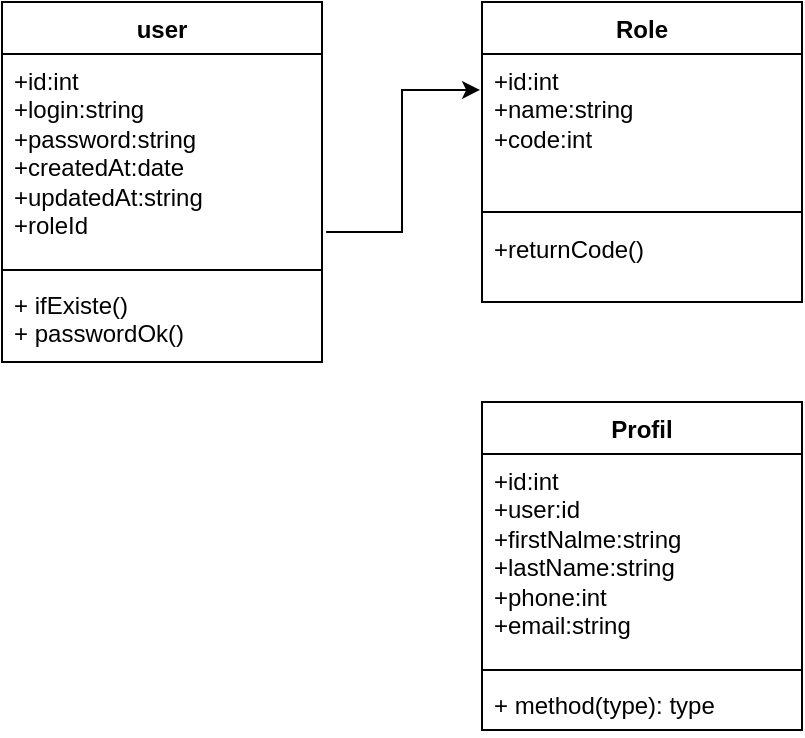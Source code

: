 <mxfile version="26.0.1">
  <diagram name="Page-1" id="LXkwv8Eleto9B9SRbuWE">
    <mxGraphModel dx="1221" dy="733" grid="1" gridSize="10" guides="1" tooltips="1" connect="1" arrows="1" fold="1" page="1" pageScale="1" pageWidth="827" pageHeight="1169" math="0" shadow="0">
      <root>
        <mxCell id="0" />
        <mxCell id="1" parent="0" />
        <mxCell id="fxOWRYQQargrTOBfE-RS-1" value="user" style="swimlane;fontStyle=1;align=center;verticalAlign=top;childLayout=stackLayout;horizontal=1;startSize=26;horizontalStack=0;resizeParent=1;resizeParentMax=0;resizeLast=0;collapsible=1;marginBottom=0;whiteSpace=wrap;html=1;" vertex="1" parent="1">
          <mxGeometry x="80" y="40" width="160" height="180" as="geometry" />
        </mxCell>
        <mxCell id="fxOWRYQQargrTOBfE-RS-2" value="&lt;div&gt;+id:int&lt;/div&gt;&lt;div&gt;+login:string&lt;/div&gt;&lt;div&gt;+password:string&lt;/div&gt;&lt;div&gt;+createdAt:date&lt;/div&gt;&lt;div&gt;+updatedAt:string&lt;br&gt;&lt;/div&gt;&lt;div&gt;+roleId&lt;br&gt;&lt;/div&gt;" style="text;strokeColor=none;fillColor=none;align=left;verticalAlign=top;spacingLeft=4;spacingRight=4;overflow=hidden;rotatable=0;points=[[0,0.5],[1,0.5]];portConstraint=eastwest;whiteSpace=wrap;html=1;" vertex="1" parent="fxOWRYQQargrTOBfE-RS-1">
          <mxGeometry y="26" width="160" height="104" as="geometry" />
        </mxCell>
        <mxCell id="fxOWRYQQargrTOBfE-RS-3" value="" style="line;strokeWidth=1;fillColor=none;align=left;verticalAlign=middle;spacingTop=-1;spacingLeft=3;spacingRight=3;rotatable=0;labelPosition=right;points=[];portConstraint=eastwest;strokeColor=inherit;" vertex="1" parent="fxOWRYQQargrTOBfE-RS-1">
          <mxGeometry y="130" width="160" height="8" as="geometry" />
        </mxCell>
        <mxCell id="fxOWRYQQargrTOBfE-RS-4" value="&lt;div&gt;+ ifExiste()&lt;/div&gt;&lt;div&gt;+ passwordOk()&lt;/div&gt;&lt;div&gt;&lt;br&gt;&lt;/div&gt;" style="text;strokeColor=none;fillColor=none;align=left;verticalAlign=top;spacingLeft=4;spacingRight=4;overflow=hidden;rotatable=0;points=[[0,0.5],[1,0.5]];portConstraint=eastwest;whiteSpace=wrap;html=1;" vertex="1" parent="fxOWRYQQargrTOBfE-RS-1">
          <mxGeometry y="138" width="160" height="42" as="geometry" />
        </mxCell>
        <mxCell id="fxOWRYQQargrTOBfE-RS-15" value="Role" style="swimlane;fontStyle=1;align=center;verticalAlign=top;childLayout=stackLayout;horizontal=1;startSize=26;horizontalStack=0;resizeParent=1;resizeParentMax=0;resizeLast=0;collapsible=1;marginBottom=0;whiteSpace=wrap;html=1;" vertex="1" parent="1">
          <mxGeometry x="320" y="40" width="160" height="150" as="geometry" />
        </mxCell>
        <mxCell id="fxOWRYQQargrTOBfE-RS-16" value="&lt;div&gt;+id:int&lt;/div&gt;&lt;div&gt;+name:string&lt;/div&gt;&lt;div&gt;+code:int&lt;br&gt;&lt;/div&gt;" style="text;strokeColor=none;fillColor=none;align=left;verticalAlign=top;spacingLeft=4;spacingRight=4;overflow=hidden;rotatable=0;points=[[0,0.5],[1,0.5]];portConstraint=eastwest;whiteSpace=wrap;html=1;" vertex="1" parent="fxOWRYQQargrTOBfE-RS-15">
          <mxGeometry y="26" width="160" height="74" as="geometry" />
        </mxCell>
        <mxCell id="fxOWRYQQargrTOBfE-RS-17" value="" style="line;strokeWidth=1;fillColor=none;align=left;verticalAlign=middle;spacingTop=-1;spacingLeft=3;spacingRight=3;rotatable=0;labelPosition=right;points=[];portConstraint=eastwest;strokeColor=inherit;" vertex="1" parent="fxOWRYQQargrTOBfE-RS-15">
          <mxGeometry y="100" width="160" height="10" as="geometry" />
        </mxCell>
        <mxCell id="fxOWRYQQargrTOBfE-RS-18" value="+returnCode()" style="text;strokeColor=none;fillColor=none;align=left;verticalAlign=top;spacingLeft=4;spacingRight=4;overflow=hidden;rotatable=0;points=[[0,0.5],[1,0.5]];portConstraint=eastwest;whiteSpace=wrap;html=1;" vertex="1" parent="fxOWRYQQargrTOBfE-RS-15">
          <mxGeometry y="110" width="160" height="40" as="geometry" />
        </mxCell>
        <mxCell id="fxOWRYQQargrTOBfE-RS-19" style="edgeStyle=orthogonalEdgeStyle;rounded=0;orthogonalLoop=1;jettySize=auto;html=1;exitX=1.013;exitY=0.856;exitDx=0;exitDy=0;entryX=-0.006;entryY=0.243;entryDx=0;entryDy=0;entryPerimeter=0;exitPerimeter=0;" edge="1" parent="1" source="fxOWRYQQargrTOBfE-RS-2" target="fxOWRYQQargrTOBfE-RS-16">
          <mxGeometry relative="1" as="geometry" />
        </mxCell>
        <mxCell id="fxOWRYQQargrTOBfE-RS-20" value="Profil" style="swimlane;fontStyle=1;align=center;verticalAlign=top;childLayout=stackLayout;horizontal=1;startSize=26;horizontalStack=0;resizeParent=1;resizeParentMax=0;resizeLast=0;collapsible=1;marginBottom=0;whiteSpace=wrap;html=1;" vertex="1" parent="1">
          <mxGeometry x="320" y="240" width="160" height="164" as="geometry" />
        </mxCell>
        <mxCell id="fxOWRYQQargrTOBfE-RS-21" value="&lt;div&gt;+id:int&lt;/div&gt;&lt;div&gt;+user:id&lt;br&gt;&lt;/div&gt;&lt;div&gt;+firstNalme:string&lt;/div&gt;&lt;div&gt;+lastName:string&lt;/div&gt;&lt;div&gt;+phone:int&lt;/div&gt;&lt;div&gt;+email:string&lt;/div&gt;&lt;div&gt;&lt;br&gt;&lt;/div&gt;" style="text;strokeColor=none;fillColor=none;align=left;verticalAlign=top;spacingLeft=4;spacingRight=4;overflow=hidden;rotatable=0;points=[[0,0.5],[1,0.5]];portConstraint=eastwest;whiteSpace=wrap;html=1;" vertex="1" parent="fxOWRYQQargrTOBfE-RS-20">
          <mxGeometry y="26" width="160" height="104" as="geometry" />
        </mxCell>
        <mxCell id="fxOWRYQQargrTOBfE-RS-22" value="" style="line;strokeWidth=1;fillColor=none;align=left;verticalAlign=middle;spacingTop=-1;spacingLeft=3;spacingRight=3;rotatable=0;labelPosition=right;points=[];portConstraint=eastwest;strokeColor=inherit;" vertex="1" parent="fxOWRYQQargrTOBfE-RS-20">
          <mxGeometry y="130" width="160" height="8" as="geometry" />
        </mxCell>
        <mxCell id="fxOWRYQQargrTOBfE-RS-23" value="+ method(type): type" style="text;strokeColor=none;fillColor=none;align=left;verticalAlign=top;spacingLeft=4;spacingRight=4;overflow=hidden;rotatable=0;points=[[0,0.5],[1,0.5]];portConstraint=eastwest;whiteSpace=wrap;html=1;" vertex="1" parent="fxOWRYQQargrTOBfE-RS-20">
          <mxGeometry y="138" width="160" height="26" as="geometry" />
        </mxCell>
      </root>
    </mxGraphModel>
  </diagram>
</mxfile>
